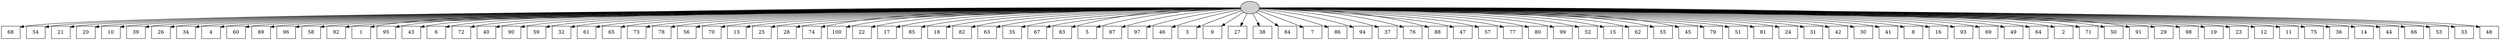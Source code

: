 digraph G {
0[style=filled, fillcolor=grey82, label=""];
1[shape=box,style=filled, fillcolor=white,label="68\n"];
2[shape=box,style=filled, fillcolor=white,label="54\n"];
3[shape=box,style=filled, fillcolor=white,label="21\n"];
4[shape=box,style=filled, fillcolor=white,label="20\n"];
5[shape=box,style=filled, fillcolor=white,label="10\n"];
6[shape=box,style=filled, fillcolor=white,label="39\n"];
7[shape=box,style=filled, fillcolor=white,label="26\n"];
8[shape=box,style=filled, fillcolor=white,label="34\n"];
9[shape=box,style=filled, fillcolor=white,label="4\n"];
10[shape=box,style=filled, fillcolor=white,label="60\n"];
11[shape=box,style=filled, fillcolor=white,label="89\n"];
12[shape=box,style=filled, fillcolor=white,label="96\n"];
13[shape=box,style=filled, fillcolor=white,label="58\n"];
14[shape=box,style=filled, fillcolor=white,label="92\n"];
15[shape=box,style=filled, fillcolor=white,label="1\n"];
16[shape=box,style=filled, fillcolor=white,label="95\n"];
17[shape=box,style=filled, fillcolor=white,label="43\n"];
18[shape=box,style=filled, fillcolor=white,label="6\n"];
19[shape=box,style=filled, fillcolor=white,label="72\n"];
20[shape=box,style=filled, fillcolor=white,label="40\n"];
21[shape=box,style=filled, fillcolor=white,label="90\n"];
22[shape=box,style=filled, fillcolor=white,label="59\n"];
23[shape=box,style=filled, fillcolor=white,label="32\n"];
24[shape=box,style=filled, fillcolor=white,label="61\n"];
25[shape=box,style=filled, fillcolor=white,label="65\n"];
26[shape=box,style=filled, fillcolor=white,label="73\n"];
27[shape=box,style=filled, fillcolor=white,label="78\n"];
28[shape=box,style=filled, fillcolor=white,label="56\n"];
29[shape=box,style=filled, fillcolor=white,label="70\n"];
30[shape=box,style=filled, fillcolor=white,label="13\n"];
31[shape=box,style=filled, fillcolor=white,label="25\n"];
32[shape=box,style=filled, fillcolor=white,label="28\n"];
33[shape=box,style=filled, fillcolor=white,label="74\n"];
34[shape=box,style=filled, fillcolor=white,label="100\n"];
35[shape=box,style=filled, fillcolor=white,label="22\n"];
36[shape=box,style=filled, fillcolor=white,label="17\n"];
37[shape=box,style=filled, fillcolor=white,label="85\n"];
38[shape=box,style=filled, fillcolor=white,label="18\n"];
39[shape=box,style=filled, fillcolor=white,label="82\n"];
40[shape=box,style=filled, fillcolor=white,label="63\n"];
41[shape=box,style=filled, fillcolor=white,label="35\n"];
42[shape=box,style=filled, fillcolor=white,label="67\n"];
43[shape=box,style=filled, fillcolor=white,label="83\n"];
44[shape=box,style=filled, fillcolor=white,label="5\n"];
45[shape=box,style=filled, fillcolor=white,label="87\n"];
46[shape=box,style=filled, fillcolor=white,label="97\n"];
47[shape=box,style=filled, fillcolor=white,label="46\n"];
48[shape=box,style=filled, fillcolor=white,label="3\n"];
49[shape=box,style=filled, fillcolor=white,label="9\n"];
50[shape=box,style=filled, fillcolor=white,label="27\n"];
51[shape=box,style=filled, fillcolor=white,label="38\n"];
52[shape=box,style=filled, fillcolor=white,label="84\n"];
53[shape=box,style=filled, fillcolor=white,label="7\n"];
54[shape=box,style=filled, fillcolor=white,label="86\n"];
55[shape=box,style=filled, fillcolor=white,label="94\n"];
56[shape=box,style=filled, fillcolor=white,label="37\n"];
57[shape=box,style=filled, fillcolor=white,label="76\n"];
58[shape=box,style=filled, fillcolor=white,label="88\n"];
59[shape=box,style=filled, fillcolor=white,label="47\n"];
60[shape=box,style=filled, fillcolor=white,label="57\n"];
61[shape=box,style=filled, fillcolor=white,label="77\n"];
62[shape=box,style=filled, fillcolor=white,label="80\n"];
63[shape=box,style=filled, fillcolor=white,label="99\n"];
64[shape=box,style=filled, fillcolor=white,label="52\n"];
65[shape=box,style=filled, fillcolor=white,label="15\n"];
66[shape=box,style=filled, fillcolor=white,label="62\n"];
67[shape=box,style=filled, fillcolor=white,label="55\n"];
68[shape=box,style=filled, fillcolor=white,label="45\n"];
69[shape=box,style=filled, fillcolor=white,label="79\n"];
70[shape=box,style=filled, fillcolor=white,label="51\n"];
71[shape=box,style=filled, fillcolor=white,label="81\n"];
72[shape=box,style=filled, fillcolor=white,label="24\n"];
73[shape=box,style=filled, fillcolor=white,label="31\n"];
74[shape=box,style=filled, fillcolor=white,label="42\n"];
75[shape=box,style=filled, fillcolor=white,label="30\n"];
76[shape=box,style=filled, fillcolor=white,label="41\n"];
77[shape=box,style=filled, fillcolor=white,label="8\n"];
78[shape=box,style=filled, fillcolor=white,label="16\n"];
79[shape=box,style=filled, fillcolor=white,label="93\n"];
80[shape=box,style=filled, fillcolor=white,label="69\n"];
81[shape=box,style=filled, fillcolor=white,label="49\n"];
82[shape=box,style=filled, fillcolor=white,label="64\n"];
83[shape=box,style=filled, fillcolor=white,label="2\n"];
84[shape=box,style=filled, fillcolor=white,label="71\n"];
85[shape=box,style=filled, fillcolor=white,label="50\n"];
86[shape=box,style=filled, fillcolor=white,label="91\n"];
87[shape=box,style=filled, fillcolor=white,label="29\n"];
88[shape=box,style=filled, fillcolor=white,label="98\n"];
89[shape=box,style=filled, fillcolor=white,label="19\n"];
90[shape=box,style=filled, fillcolor=white,label="23\n"];
91[shape=box,style=filled, fillcolor=white,label="12\n"];
92[shape=box,style=filled, fillcolor=white,label="11\n"];
93[shape=box,style=filled, fillcolor=white,label="75\n"];
94[shape=box,style=filled, fillcolor=white,label="36\n"];
95[shape=box,style=filled, fillcolor=white,label="14\n"];
96[shape=box,style=filled, fillcolor=white,label="44\n"];
97[shape=box,style=filled, fillcolor=white,label="66\n"];
98[shape=box,style=filled, fillcolor=white,label="53\n"];
99[shape=box,style=filled, fillcolor=white,label="33\n"];
100[shape=box,style=filled, fillcolor=white,label="48\n"];
0->1 ;
0->2 ;
0->3 ;
0->4 ;
0->5 ;
0->6 ;
0->7 ;
0->8 ;
0->9 ;
0->10 ;
0->11 ;
0->12 ;
0->13 ;
0->14 ;
0->15 ;
0->16 ;
0->17 ;
0->18 ;
0->19 ;
0->20 ;
0->21 ;
0->22 ;
0->23 ;
0->24 ;
0->25 ;
0->26 ;
0->27 ;
0->28 ;
0->29 ;
0->30 ;
0->31 ;
0->32 ;
0->33 ;
0->34 ;
0->35 ;
0->36 ;
0->37 ;
0->38 ;
0->39 ;
0->40 ;
0->41 ;
0->42 ;
0->43 ;
0->44 ;
0->45 ;
0->46 ;
0->47 ;
0->48 ;
0->49 ;
0->50 ;
0->51 ;
0->52 ;
0->53 ;
0->54 ;
0->55 ;
0->56 ;
0->57 ;
0->58 ;
0->59 ;
0->60 ;
0->61 ;
0->62 ;
0->63 ;
0->64 ;
0->65 ;
0->66 ;
0->67 ;
0->68 ;
0->69 ;
0->70 ;
0->71 ;
0->72 ;
0->73 ;
0->74 ;
0->75 ;
0->76 ;
0->77 ;
0->78 ;
0->79 ;
0->80 ;
0->81 ;
0->82 ;
0->83 ;
0->84 ;
0->85 ;
0->86 ;
0->87 ;
0->88 ;
0->89 ;
0->90 ;
0->91 ;
0->92 ;
0->93 ;
0->94 ;
0->95 ;
0->96 ;
0->97 ;
0->98 ;
0->99 ;
0->100 ;
}
